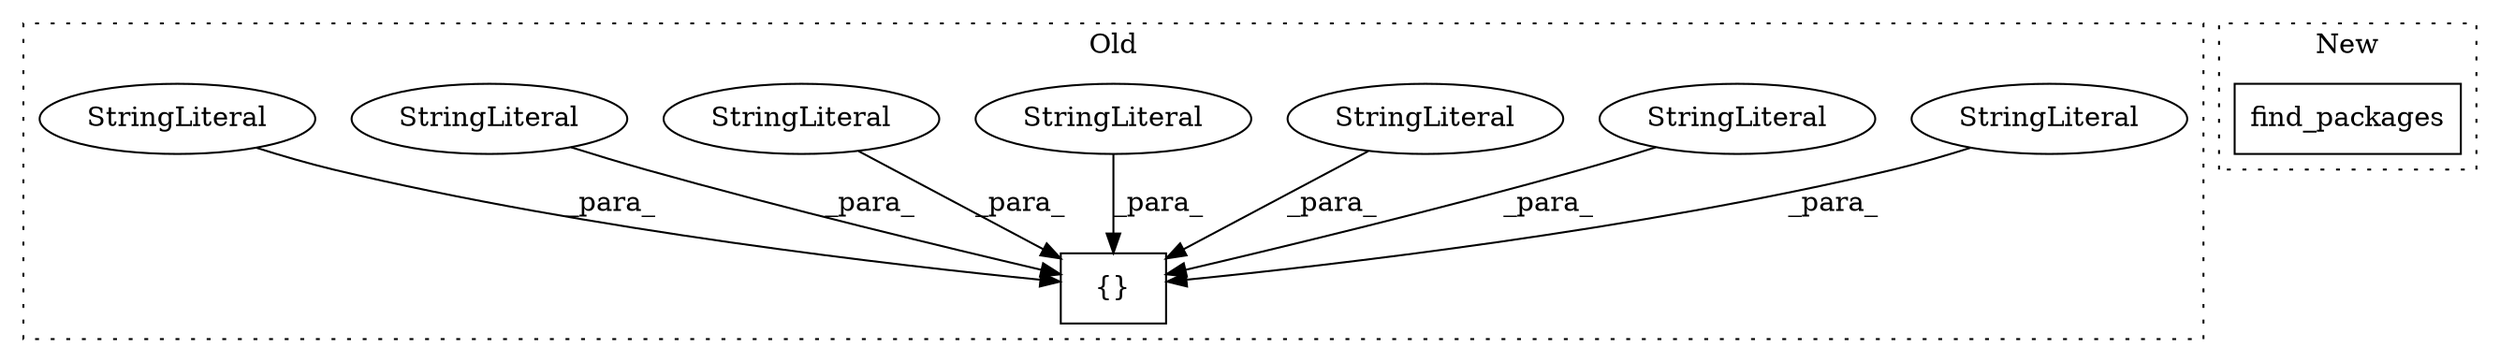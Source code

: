 digraph G {
subgraph cluster0 {
1 [label="{}" a="4" s="659,1041" l="1,1" shape="box"];
3 [label="StringLiteral" a="45" s="764" l="39" shape="ellipse"];
4 [label="StringLiteral" a="45" s="730" l="33" shape="ellipse"];
5 [label="StringLiteral" a="45" s="984" l="57" shape="ellipse"];
6 [label="StringLiteral" a="45" s="831" l="36" shape="ellipse"];
7 [label="StringLiteral" a="45" s="935" l="48" shape="ellipse"];
8 [label="StringLiteral" a="45" s="697" l="32" shape="ellipse"];
9 [label="StringLiteral" a="45" s="901" l="33" shape="ellipse"];
label = "Old";
style="dotted";
}
subgraph cluster1 {
2 [label="find_packages" a="32" s="309" l="15" shape="box"];
label = "New";
style="dotted";
}
3 -> 1 [label="_para_"];
4 -> 1 [label="_para_"];
5 -> 1 [label="_para_"];
6 -> 1 [label="_para_"];
7 -> 1 [label="_para_"];
8 -> 1 [label="_para_"];
9 -> 1 [label="_para_"];
}